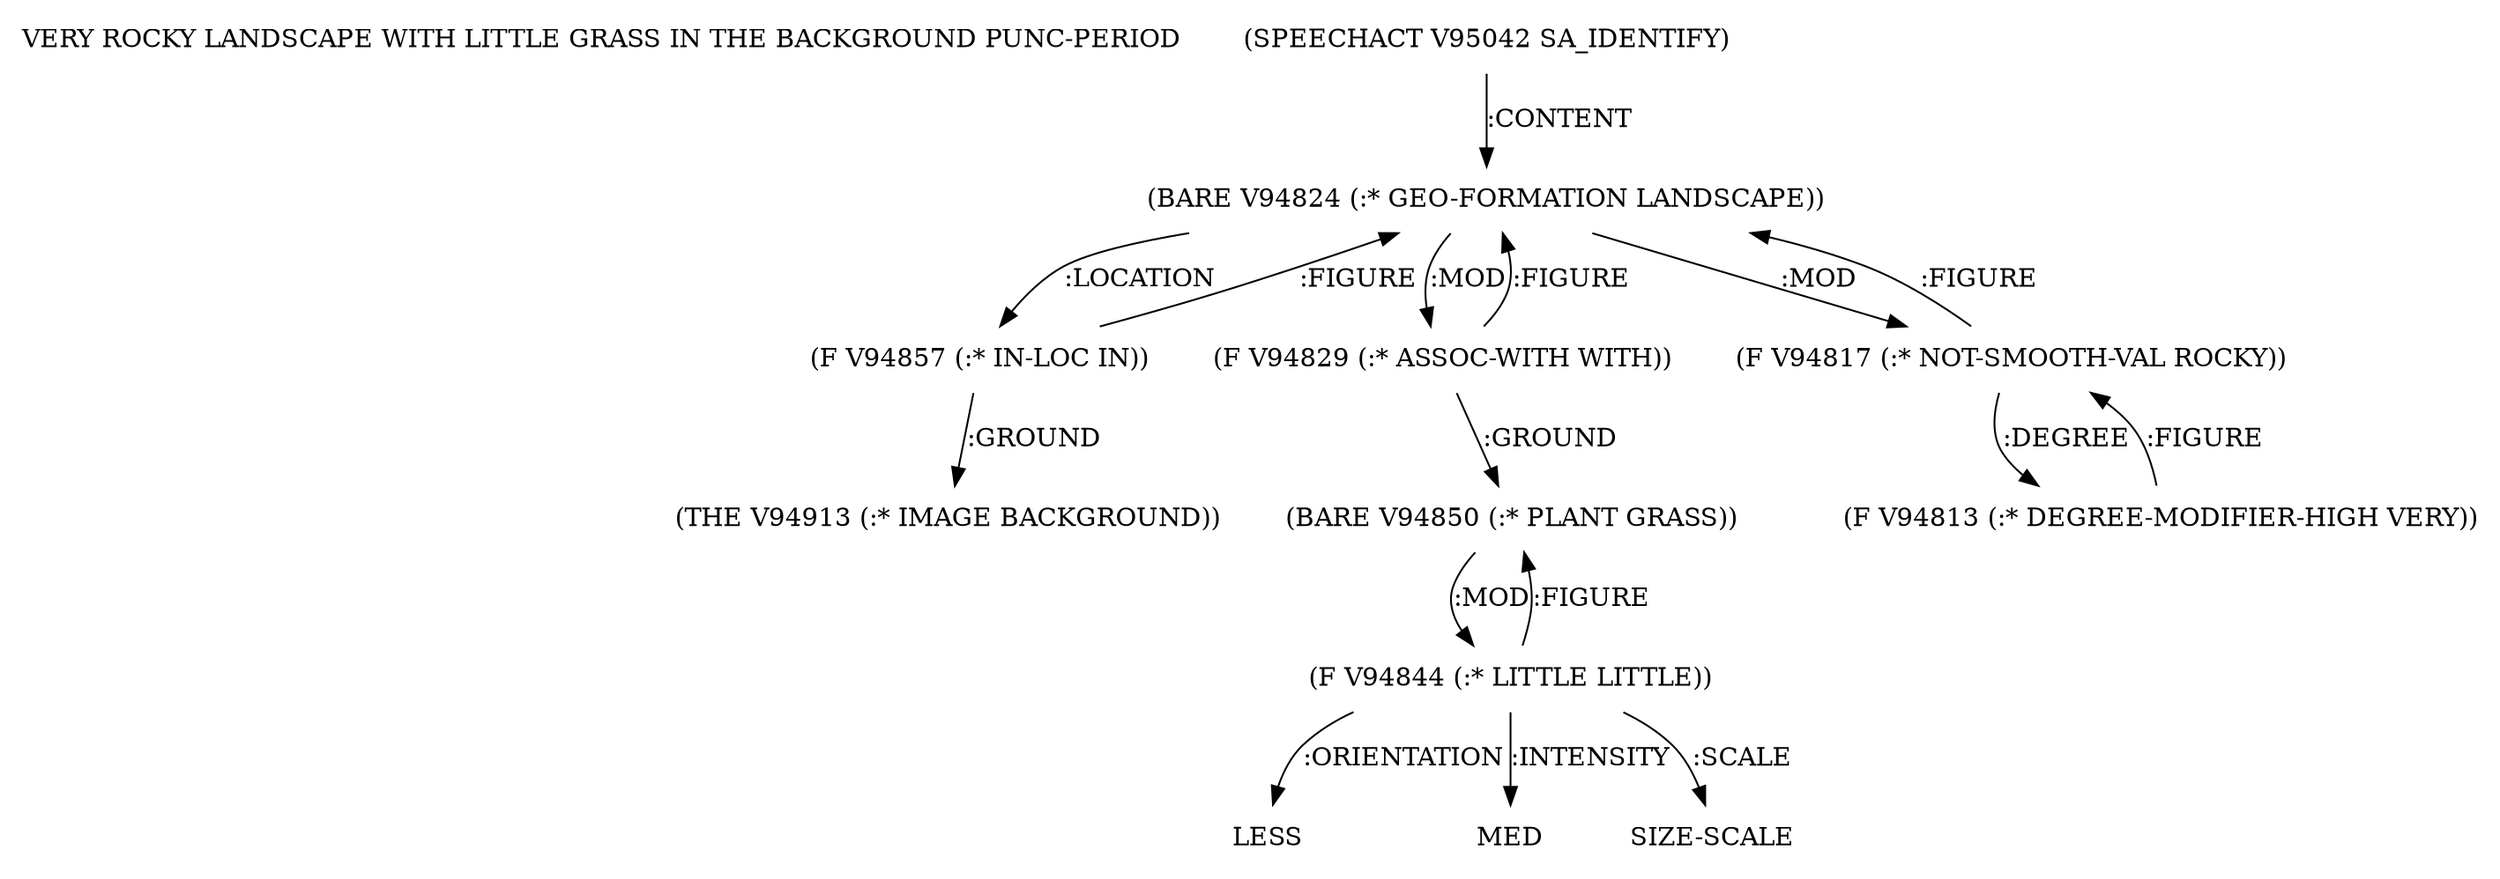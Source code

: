 digraph Terms {
  node [shape=none]
  "VERY ROCKY LANDSCAPE WITH LITTLE GRASS IN THE BACKGROUND PUNC-PERIOD"
  "V95042" [label="(SPEECHACT V95042 SA_IDENTIFY)"]
  "V95042" -> "V94824" [label=":CONTENT"]
  "V94824" [label="(BARE V94824 (:* GEO-FORMATION LANDSCAPE))"]
  "V94824" -> "V94857" [label=":LOCATION"]
  "V94824" -> "V94829" [label=":MOD"]
  "V94824" -> "V94817" [label=":MOD"]
  "V94817" [label="(F V94817 (:* NOT-SMOOTH-VAL ROCKY))"]
  "V94817" -> "V94824" [label=":FIGURE"]
  "V94817" -> "V94813" [label=":DEGREE"]
  "V94813" [label="(F V94813 (:* DEGREE-MODIFIER-HIGH VERY))"]
  "V94813" -> "V94817" [label=":FIGURE"]
  "V94829" [label="(F V94829 (:* ASSOC-WITH WITH))"]
  "V94829" -> "V94850" [label=":GROUND"]
  "V94829" -> "V94824" [label=":FIGURE"]
  "V94850" [label="(BARE V94850 (:* PLANT GRASS))"]
  "V94850" -> "V94844" [label=":MOD"]
  "V94844" [label="(F V94844 (:* LITTLE LITTLE))"]
  "V94844" -> "NT95656" [label=":ORIENTATION"]
  "NT95656" [label="LESS"]
  "V94844" -> "NT95657" [label=":INTENSITY"]
  "NT95657" [label="MED"]
  "V94844" -> "V94850" [label=":FIGURE"]
  "V94844" -> "NT95658" [label=":SCALE"]
  "NT95658" [label="SIZE-SCALE"]
  "V94857" [label="(F V94857 (:* IN-LOC IN))"]
  "V94857" -> "V94913" [label=":GROUND"]
  "V94857" -> "V94824" [label=":FIGURE"]
  "V94913" [label="(THE V94913 (:* IMAGE BACKGROUND))"]
}

